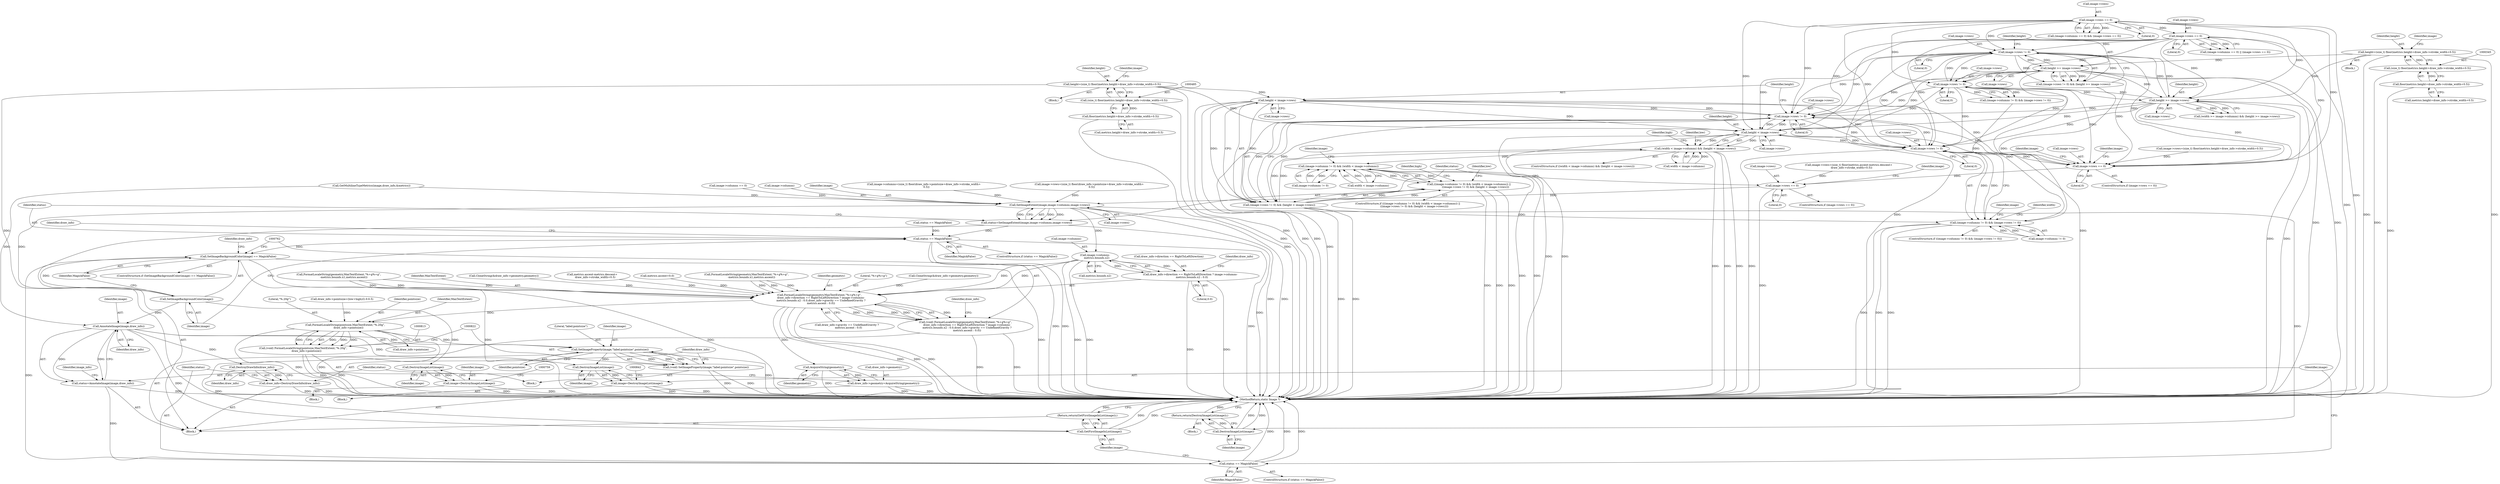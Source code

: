 digraph "0_ImageMagick_0474237508f39c4f783208123431815f1ededb76@pointer" {
"1000556" [label="(Call,height < image->rows)"];
"1000482" [label="(Call,height=(size_t) floor(metrics.height+draw_info->stroke_width+0.5))"];
"1000484" [label="(Call,(size_t) floor(metrics.height+draw_info->stroke_width+0.5))"];
"1000486" [label="(Call,floor(metrics.height+draw_info->stroke_width+0.5))"];
"1000551" [label="(Call,image->rows != 0)"];
"1000224" [label="(Call,image->rows == 0)"];
"1000397" [label="(Call,image->rows != 0)"];
"1000363" [label="(Call,image->rows != 0)"];
"1000402" [label="(Call,height >= image->rows)"];
"1000342" [label="(Call,height=(size_t) floor(metrics.height+draw_info->stroke_width+0.5))"];
"1000344" [label="(Call,(size_t) floor(metrics.height+draw_info->stroke_width+0.5))"];
"1000346" [label="(Call,floor(metrics.height+draw_info->stroke_width+0.5))"];
"1000376" [label="(Call,height >= image->rows)"];
"1000271" [label="(Call,image->rows == 0)"];
"1000516" [label="(Call,height < image->rows)"];
"1000556" [label="(Call,height < image->rows)"];
"1000503" [label="(Call,image->rows != 0)"];
"1000497" [label="(Call,(image->columns != 0) && (image->rows != 0))"];
"1000510" [label="(Call,(width < image->columns) && (height < image->rows))"];
"1000539" [label="(Call,(image->columns != 0) && (width < image->columns))"];
"1000538" [label="(Call,((image->columns != 0) && (width < image->columns)) ||\n                ((image->rows != 0) && (height < image->rows)))"];
"1000550" [label="(Call,(image->rows != 0) && (height < image->rows))"];
"1000662" [label="(Call,image->rows == 0)"];
"1000688" [label="(Call,image->rows == 0)"];
"1000711" [label="(Call,SetImageExtent(image,image->columns,image->rows))"];
"1000709" [label="(Call,status=SetImageExtent(image,image->columns,image->rows))"];
"1000720" [label="(Call,status == MagickFalse)"];
"1000738" [label="(Call,SetImageBackgroundColor(image) == MagickFalse)"];
"1000832" [label="(Call,status == MagickFalse)"];
"1000735" [label="(Call,DestroyImageList(image))"];
"1000734" [label="(Return,return(DestroyImageList(image));)"];
"1000739" [label="(Call,SetImageBackgroundColor(image))"];
"1000755" [label="(Call,DestroyImageList(image))"];
"1000753" [label="(Call,image=DestroyImageList(image))"];
"1000801" [label="(Call,AnnotateImage(image,draw_info))"];
"1000799" [label="(Call,status=AnnotateImage(image,draw_info))"];
"1000823" [label="(Call,SetImageProperty(image,\"label:pointsize\",pointsize))"];
"1000821" [label="(Call,(void) SetImageProperty(image,\"label:pointsize\",pointsize))"];
"1000838" [label="(Call,DestroyImageList(image))"];
"1000836" [label="(Call,image=DestroyImageList(image))"];
"1000845" [label="(Call,GetFirstImageInList(image))"];
"1000844" [label="(Return,return(GetFirstImageInList(image));)"];
"1000829" [label="(Call,DestroyDrawInfo(draw_info))"];
"1000827" [label="(Call,draw_info=DestroyDrawInfo(draw_info))"];
"1000773" [label="(Call,image->columns-\n    metrics.bounds.x2)"];
"1000763" [label="(Call,FormatLocaleString(geometry,MaxTextExtent,\"%+g%+g\",\n    draw_info->direction == RightToLeftDirection ? image->columns-\n    metrics.bounds.x2 : 0.0,draw_info->gravity == UndefinedGravity ?\n    metrics.ascent : 0.0))"];
"1000761" [label="(Call,(void) FormatLocaleString(geometry,MaxTextExtent,\"%+g%+g\",\n    draw_info->direction == RightToLeftDirection ? image->columns-\n    metrics.bounds.x2 : 0.0,draw_info->gravity == UndefinedGravity ?\n    metrics.ascent : 0.0))"];
"1000797" [label="(Call,AcquireString(geometry))"];
"1000793" [label="(Call,draw_info->geometry=AcquireString(geometry))"];
"1000814" [label="(Call,FormatLocaleString(pointsize,MaxTextExtent,\"%.20g\",\n        draw_info->pointsize))"];
"1000812" [label="(Call,(void) FormatLocaleString(pointsize,MaxTextExtent,\"%.20g\",\n        draw_info->pointsize))"];
"1000767" [label="(Call,draw_info->direction == RightToLeftDirection ? image->columns-\n    metrics.bounds.x2 : 0.0)"];
"1000830" [label="(Identifier,draw_info)"];
"1000246" [label="(Call,image->rows=(size_t) floor(metrics.height+draw_info->stroke_width+0.5))"];
"1000739" [label="(Call,SetImageBackgroundColor(image))"];
"1000755" [label="(Call,DestroyImageList(image))"];
"1000517" [label="(Identifier,height)"];
"1000553" [label="(Identifier,image)"];
"1000555" [label="(Literal,0)"];
"1000777" [label="(Call,metrics.bounds.x2)"];
"1000835" [label="(Block,)"];
"1000798" [label="(Identifier,geometry)"];
"1000690" [label="(Identifier,image)"];
"1000802" [label="(Identifier,image)"];
"1000663" [label="(Call,image->rows)"];
"1000367" [label="(Literal,0)"];
"1000692" [label="(Literal,0)"];
"1000509" [label="(ControlStructure,if ((width < image->columns) && (height < image->rows)))"];
"1000799" [label="(Call,status=AnnotateImage(image,draw_info))"];
"1000754" [label="(Identifier,image)"];
"1000832" [label="(Call,status == MagickFalse)"];
"1000767" [label="(Call,draw_info->direction == RightToLeftDirection ? image->columns-\n    metrics.bounds.x2 : 0.0)"];
"1000363" [label="(Call,image->rows != 0)"];
"1000360" [label="(Identifier,image)"];
"1000504" [label="(Call,image->rows)"];
"1000422" [label="(Block,)"];
"1000498" [label="(Call,image->columns != 0)"];
"1000766" [label="(Literal,\"%+g%+g\")"];
"1000570" [label="(Identifier,high)"];
"1000797" [label="(Call,AcquireString(geometry))"];
"1000761" [label="(Call,(void) FormatLocaleString(geometry,MaxTextExtent,\"%+g%+g\",\n    draw_info->direction == RightToLeftDirection ? image->columns-\n    metrics.bounds.x2 : 0.0,draw_info->gravity == UndefinedGravity ?\n    metrics.ascent : 0.0))"];
"1000455" [label="(Call,CloneString(&draw_info->geometry,geometry))"];
"1000511" [label="(Call,width < image->columns)"];
"1000397" [label="(Call,image->rows != 0)"];
"1000224" [label="(Call,image->rows == 0)"];
"1000719" [label="(ControlStructure,if (status == MagickFalse))"];
"1000666" [label="(Literal,0)"];
"1000713" [label="(Call,image->columns)"];
"1000271" [label="(Call,image->rows == 0)"];
"1000793" [label="(Call,draw_info->geometry=AcquireString(geometry))"];
"1000377" [label="(Identifier,height)"];
"1000721" [label="(Identifier,status)"];
"1000744" [label="(Identifier,draw_info)"];
"1000550" [label="(Call,(image->rows != 0) && (height < image->rows))"];
"1000669" [label="(Identifier,image)"];
"1000823" [label="(Call,SetImageProperty(image,\"label:pointsize\",pointsize))"];
"1000576" [label="(Call,draw_info->pointsize=(low+high)/2.0-0.5)"];
"1000483" [label="(Identifier,height)"];
"1000503" [label="(Call,image->rows != 0)"];
"1000712" [label="(Identifier,image)"];
"1000595" [label="(Call,status == MagickFalse)"];
"1000344" [label="(Call,(size_t) floor(metrics.height+draw_info->stroke_width+0.5))"];
"1000342" [label="(Call,height=(size_t) floor(metrics.height+draw_info->stroke_width+0.5))"];
"1000786" [label="(Identifier,draw_info)"];
"1000815" [label="(Identifier,pointsize)"];
"1000402" [label="(Call,height >= image->rows)"];
"1000740" [label="(Identifier,image)"];
"1000396" [label="(Call,(image->rows != 0) && (height >= image->rows))"];
"1000736" [label="(Identifier,image)"];
"1000814" [label="(Call,FormatLocaleString(pointsize,MaxTextExtent,\"%.20g\",\n        draw_info->pointsize))"];
"1000836" [label="(Call,image=DestroyImageList(image))"];
"1000291" [label="(Block,)"];
"1000844" [label="(Return,return(GetFirstImageInList(image));)"];
"1000404" [label="(Call,image->rows)"];
"1000539" [label="(Call,(image->columns != 0) && (width < image->columns))"];
"1000225" [label="(Call,image->rows)"];
"1000484" [label="(Call,(size_t) floor(metrics.height+draw_info->stroke_width+0.5))"];
"1000709" [label="(Call,status=SetImageExtent(image,image->columns,image->rows))"];
"1000801" [label="(Call,AnnotateImage(image,draw_info))"];
"1000482" [label="(Call,height=(size_t) floor(metrics.height+draw_info->stroke_width+0.5))"];
"1000530" [label="(Identifier,high)"];
"1000834" [label="(Identifier,MagickFalse)"];
"1000742" [label="(Block,)"];
"1000645" [label="(Call,image->columns=(size_t) floor(draw_info->pointsize+draw_info->stroke_width+\n      0.5))"];
"1000716" [label="(Call,image->rows)"];
"1000837" [label="(Identifier,image)"];
"1000829" [label="(Call,DestroyDrawInfo(draw_info))"];
"1000522" [label="(Identifier,low)"];
"1000768" [label="(Call,draw_info->direction == RightToLeftDirection)"];
"1000346" [label="(Call,floor(metrics.height+draw_info->stroke_width+0.5))"];
"1000693" [label="(Call,image->rows=(size_t) floor(draw_info->pointsize+draw_info->stroke_width+\n      0.5))"];
"1000810" [label="(Block,)"];
"1000537" [label="(ControlStructure,if (((image->columns != 0) && (width < image->columns)) ||\n                ((image->rows != 0) && (height < image->rows))))"];
"1000725" [label="(Identifier,draw_info)"];
"1000434" [label="(Call,FormatLocaleString(geometry,MaxTextExtent,\"%+g%+g\",\n            -metrics.bounds.x1,metrics.ascent))"];
"1000662" [label="(Call,image->rows == 0)"];
"1000562" [label="(Identifier,low)"];
"1000794" [label="(Call,draw_info->geometry)"];
"1000695" [label="(Identifier,image)"];
"1000821" [label="(Call,(void) SetImageProperty(image,\"label:pointsize\",pointsize))"];
"1000487" [label="(Call,metrics.height+draw_info->stroke_width+0.5)"];
"1000542" [label="(Identifier,image)"];
"1000828" [label="(Identifier,draw_info)"];
"1000773" [label="(Call,image->columns-\n    metrics.bounds.x2)"];
"1000497" [label="(Call,(image->columns != 0) && (image->rows != 0))"];
"1000774" [label="(Call,image->columns)"];
"1000545" [label="(Call,width < image->columns)"];
"1000741" [label="(Identifier,MagickFalse)"];
"1000510" [label="(Call,(width < image->columns) && (height < image->rows))"];
"1000795" [label="(Identifier,draw_info)"];
"1000507" [label="(Literal,0)"];
"1000689" [label="(Call,image->rows)"];
"1000218" [label="(Call,(image->columns == 0) && (image->rows == 0))"];
"1000540" [label="(Call,image->columns != 0)"];
"1000807" [label="(Identifier,image_info)"];
"1000827" [label="(Call,draw_info=DestroyDrawInfo(draw_info))"];
"1000738" [label="(Call,SetImageBackgroundColor(image) == MagickFalse)"];
"1000557" [label="(Identifier,height)"];
"1000589" [label="(Call,GetMultilineTypeMetrics(image,draw_info,&metrics))"];
"1000661" [label="(ControlStructure,if (image->rows == 0))"];
"1000816" [label="(Identifier,MaxTextExtent)"];
"1000825" [label="(Literal,\"label:pointsize\")"];
"1000710" [label="(Identifier,status)"];
"1000347" [label="(Call,metrics.height+draw_info->stroke_width+0.5)"];
"1000723" [label="(Block,)"];
"1000765" [label="(Identifier,MaxTextExtent)"];
"1000640" [label="(Call,image->columns == 0)"];
"1000401" [label="(Literal,0)"];
"1000558" [label="(Call,image->rows)"];
"1000398" [label="(Call,image->rows)"];
"1000315" [label="(Call,CloneString(&draw_info->geometry,geometry))"];
"1000674" [label="(Call,metrics.ascent-metrics.descent+\n       draw_info->stroke_width+0.5)"];
"1000357" [label="(Call,(image->columns != 0) && (image->rows != 0))"];
"1000722" [label="(Identifier,MagickFalse)"];
"1000838" [label="(Call,DestroyImageList(image))"];
"1000756" [label="(Identifier,image)"];
"1000803" [label="(Identifier,draw_info)"];
"1000376" [label="(Call,height >= image->rows)"];
"1000343" [label="(Identifier,height)"];
"1000831" [label="(ControlStructure,if (status == MagickFalse))"];
"1000378" [label="(Call,image->rows)"];
"1000275" [label="(Literal,0)"];
"1000735" [label="(Call,DestroyImageList(image))"];
"1000552" [label="(Call,image->rows)"];
"1000496" [label="(ControlStructure,if ((image->columns != 0) && (image->rows != 0)))"];
"1000538" [label="(Call,((image->columns != 0) && (width < image->columns)) ||\n                ((image->rows != 0) && (height < image->rows)))"];
"1000845" [label="(Call,GetFirstImageInList(image))"];
"1000556" [label="(Call,height < image->rows)"];
"1000205" [label="(Call,metrics.ascent=0.0)"];
"1000486" [label="(Call,floor(metrics.height+draw_info->stroke_width+0.5))"];
"1000687" [label="(ControlStructure,if (image->rows == 0))"];
"1000824" [label="(Identifier,image)"];
"1000847" [label="(MethodReturn,static Image *)"];
"1000720" [label="(Call,status == MagickFalse)"];
"1000512" [label="(Identifier,width)"];
"1000737" [label="(ControlStructure,if (SetImageBackgroundColor(image) == MagickFalse))"];
"1000667" [label="(Call,image->rows=(size_t) floor(metrics.ascent-metrics.descent+\n       draw_info->stroke_width+0.5))"];
"1000826" [label="(Identifier,pointsize)"];
"1000688" [label="(Call,image->rows == 0)"];
"1000833" [label="(Identifier,status)"];
"1000812" [label="(Call,(void) FormatLocaleString(pointsize,MaxTextExtent,\"%.20g\",\n        draw_info->pointsize))"];
"1000800" [label="(Identifier,status)"];
"1000839" [label="(Identifier,image)"];
"1000782" [label="(Literal,0.0)"];
"1000106" [label="(Block,)"];
"1000265" [label="(Call,(image->columns == 0) || (image->rows == 0))"];
"1000294" [label="(Call,FormatLocaleString(geometry,MaxTextExtent,\"%+g%+g\",\n            -metrics.bounds.x1,metrics.ascent))"];
"1000764" [label="(Identifier,geometry)"];
"1000818" [label="(Call,draw_info->pointsize)"];
"1000711" [label="(Call,SetImageExtent(image,image->columns,image->rows))"];
"1000551" [label="(Call,image->rows != 0)"];
"1000228" [label="(Literal,0)"];
"1000846" [label="(Identifier,image)"];
"1000364" [label="(Call,image->rows)"];
"1000763" [label="(Call,FormatLocaleString(geometry,MaxTextExtent,\"%+g%+g\",\n    draw_info->direction == RightToLeftDirection ? image->columns-\n    metrics.bounds.x2 : 0.0,draw_info->gravity == UndefinedGravity ?\n    metrics.ascent : 0.0))"];
"1000500" [label="(Identifier,image)"];
"1000817" [label="(Literal,\"%.20g\")"];
"1000516" [label="(Call,height < image->rows)"];
"1000518" [label="(Call,image->rows)"];
"1000272" [label="(Call,image->rows)"];
"1000783" [label="(Call,draw_info->gravity == UndefinedGravity ?\n    metrics.ascent : 0.0)"];
"1000734" [label="(Return,return(DestroyImageList(image));)"];
"1000753" [label="(Call,image=DestroyImageList(image))"];
"1000403" [label="(Identifier,height)"];
"1000370" [label="(Call,(width >= image->columns) && (height >= image->rows))"];
"1000556" -> "1000550"  [label="AST: "];
"1000556" -> "1000558"  [label="CFG: "];
"1000557" -> "1000556"  [label="AST: "];
"1000558" -> "1000556"  [label="AST: "];
"1000550" -> "1000556"  [label="CFG: "];
"1000556" -> "1000847"  [label="DDG: "];
"1000556" -> "1000847"  [label="DDG: "];
"1000556" -> "1000503"  [label="DDG: "];
"1000556" -> "1000516"  [label="DDG: "];
"1000556" -> "1000551"  [label="DDG: "];
"1000556" -> "1000550"  [label="DDG: "];
"1000556" -> "1000550"  [label="DDG: "];
"1000482" -> "1000556"  [label="DDG: "];
"1000551" -> "1000556"  [label="DDG: "];
"1000556" -> "1000662"  [label="DDG: "];
"1000482" -> "1000422"  [label="AST: "];
"1000482" -> "1000484"  [label="CFG: "];
"1000483" -> "1000482"  [label="AST: "];
"1000484" -> "1000482"  [label="AST: "];
"1000500" -> "1000482"  [label="CFG: "];
"1000482" -> "1000847"  [label="DDG: "];
"1000482" -> "1000847"  [label="DDG: "];
"1000484" -> "1000482"  [label="DDG: "];
"1000482" -> "1000516"  [label="DDG: "];
"1000484" -> "1000486"  [label="CFG: "];
"1000485" -> "1000484"  [label="AST: "];
"1000486" -> "1000484"  [label="AST: "];
"1000484" -> "1000847"  [label="DDG: "];
"1000486" -> "1000484"  [label="DDG: "];
"1000486" -> "1000487"  [label="CFG: "];
"1000487" -> "1000486"  [label="AST: "];
"1000486" -> "1000847"  [label="DDG: "];
"1000551" -> "1000550"  [label="AST: "];
"1000551" -> "1000555"  [label="CFG: "];
"1000552" -> "1000551"  [label="AST: "];
"1000555" -> "1000551"  [label="AST: "];
"1000557" -> "1000551"  [label="CFG: "];
"1000550" -> "1000551"  [label="CFG: "];
"1000551" -> "1000847"  [label="DDG: "];
"1000551" -> "1000503"  [label="DDG: "];
"1000551" -> "1000516"  [label="DDG: "];
"1000551" -> "1000550"  [label="DDG: "];
"1000551" -> "1000550"  [label="DDG: "];
"1000224" -> "1000551"  [label="DDG: "];
"1000397" -> "1000551"  [label="DDG: "];
"1000363" -> "1000551"  [label="DDG: "];
"1000402" -> "1000551"  [label="DDG: "];
"1000516" -> "1000551"  [label="DDG: "];
"1000376" -> "1000551"  [label="DDG: "];
"1000503" -> "1000551"  [label="DDG: "];
"1000271" -> "1000551"  [label="DDG: "];
"1000551" -> "1000662"  [label="DDG: "];
"1000224" -> "1000218"  [label="AST: "];
"1000224" -> "1000228"  [label="CFG: "];
"1000225" -> "1000224"  [label="AST: "];
"1000228" -> "1000224"  [label="AST: "];
"1000218" -> "1000224"  [label="CFG: "];
"1000224" -> "1000847"  [label="DDG: "];
"1000224" -> "1000218"  [label="DDG: "];
"1000224" -> "1000218"  [label="DDG: "];
"1000224" -> "1000271"  [label="DDG: "];
"1000224" -> "1000363"  [label="DDG: "];
"1000224" -> "1000376"  [label="DDG: "];
"1000224" -> "1000397"  [label="DDG: "];
"1000224" -> "1000503"  [label="DDG: "];
"1000224" -> "1000516"  [label="DDG: "];
"1000224" -> "1000662"  [label="DDG: "];
"1000397" -> "1000396"  [label="AST: "];
"1000397" -> "1000401"  [label="CFG: "];
"1000398" -> "1000397"  [label="AST: "];
"1000401" -> "1000397"  [label="AST: "];
"1000403" -> "1000397"  [label="CFG: "];
"1000396" -> "1000397"  [label="CFG: "];
"1000397" -> "1000847"  [label="DDG: "];
"1000397" -> "1000363"  [label="DDG: "];
"1000397" -> "1000376"  [label="DDG: "];
"1000397" -> "1000396"  [label="DDG: "];
"1000397" -> "1000396"  [label="DDG: "];
"1000363" -> "1000397"  [label="DDG: "];
"1000402" -> "1000397"  [label="DDG: "];
"1000376" -> "1000397"  [label="DDG: "];
"1000271" -> "1000397"  [label="DDG: "];
"1000397" -> "1000402"  [label="DDG: "];
"1000397" -> "1000503"  [label="DDG: "];
"1000397" -> "1000516"  [label="DDG: "];
"1000397" -> "1000662"  [label="DDG: "];
"1000363" -> "1000357"  [label="AST: "];
"1000363" -> "1000367"  [label="CFG: "];
"1000364" -> "1000363"  [label="AST: "];
"1000367" -> "1000363"  [label="AST: "];
"1000357" -> "1000363"  [label="CFG: "];
"1000363" -> "1000847"  [label="DDG: "];
"1000363" -> "1000357"  [label="DDG: "];
"1000363" -> "1000357"  [label="DDG: "];
"1000402" -> "1000363"  [label="DDG: "];
"1000376" -> "1000363"  [label="DDG: "];
"1000271" -> "1000363"  [label="DDG: "];
"1000363" -> "1000376"  [label="DDG: "];
"1000363" -> "1000503"  [label="DDG: "];
"1000363" -> "1000516"  [label="DDG: "];
"1000363" -> "1000662"  [label="DDG: "];
"1000402" -> "1000396"  [label="AST: "];
"1000402" -> "1000404"  [label="CFG: "];
"1000403" -> "1000402"  [label="AST: "];
"1000404" -> "1000402"  [label="AST: "];
"1000396" -> "1000402"  [label="CFG: "];
"1000402" -> "1000847"  [label="DDG: "];
"1000402" -> "1000847"  [label="DDG: "];
"1000402" -> "1000376"  [label="DDG: "];
"1000402" -> "1000396"  [label="DDG: "];
"1000402" -> "1000396"  [label="DDG: "];
"1000342" -> "1000402"  [label="DDG: "];
"1000402" -> "1000503"  [label="DDG: "];
"1000402" -> "1000516"  [label="DDG: "];
"1000402" -> "1000662"  [label="DDG: "];
"1000342" -> "1000291"  [label="AST: "];
"1000342" -> "1000344"  [label="CFG: "];
"1000343" -> "1000342"  [label="AST: "];
"1000344" -> "1000342"  [label="AST: "];
"1000360" -> "1000342"  [label="CFG: "];
"1000342" -> "1000847"  [label="DDG: "];
"1000342" -> "1000847"  [label="DDG: "];
"1000344" -> "1000342"  [label="DDG: "];
"1000342" -> "1000376"  [label="DDG: "];
"1000344" -> "1000346"  [label="CFG: "];
"1000345" -> "1000344"  [label="AST: "];
"1000346" -> "1000344"  [label="AST: "];
"1000344" -> "1000847"  [label="DDG: "];
"1000346" -> "1000344"  [label="DDG: "];
"1000346" -> "1000347"  [label="CFG: "];
"1000347" -> "1000346"  [label="AST: "];
"1000346" -> "1000847"  [label="DDG: "];
"1000376" -> "1000370"  [label="AST: "];
"1000376" -> "1000378"  [label="CFG: "];
"1000377" -> "1000376"  [label="AST: "];
"1000378" -> "1000376"  [label="AST: "];
"1000370" -> "1000376"  [label="CFG: "];
"1000376" -> "1000847"  [label="DDG: "];
"1000376" -> "1000847"  [label="DDG: "];
"1000376" -> "1000370"  [label="DDG: "];
"1000376" -> "1000370"  [label="DDG: "];
"1000271" -> "1000376"  [label="DDG: "];
"1000376" -> "1000503"  [label="DDG: "];
"1000376" -> "1000516"  [label="DDG: "];
"1000376" -> "1000662"  [label="DDG: "];
"1000271" -> "1000265"  [label="AST: "];
"1000271" -> "1000275"  [label="CFG: "];
"1000272" -> "1000271"  [label="AST: "];
"1000275" -> "1000271"  [label="AST: "];
"1000265" -> "1000271"  [label="CFG: "];
"1000271" -> "1000847"  [label="DDG: "];
"1000271" -> "1000265"  [label="DDG: "];
"1000271" -> "1000265"  [label="DDG: "];
"1000271" -> "1000503"  [label="DDG: "];
"1000271" -> "1000516"  [label="DDG: "];
"1000271" -> "1000662"  [label="DDG: "];
"1000516" -> "1000510"  [label="AST: "];
"1000516" -> "1000518"  [label="CFG: "];
"1000517" -> "1000516"  [label="AST: "];
"1000518" -> "1000516"  [label="AST: "];
"1000510" -> "1000516"  [label="CFG: "];
"1000516" -> "1000847"  [label="DDG: "];
"1000516" -> "1000847"  [label="DDG: "];
"1000516" -> "1000503"  [label="DDG: "];
"1000516" -> "1000510"  [label="DDG: "];
"1000516" -> "1000510"  [label="DDG: "];
"1000503" -> "1000516"  [label="DDG: "];
"1000516" -> "1000662"  [label="DDG: "];
"1000503" -> "1000497"  [label="AST: "];
"1000503" -> "1000507"  [label="CFG: "];
"1000504" -> "1000503"  [label="AST: "];
"1000507" -> "1000503"  [label="AST: "];
"1000497" -> "1000503"  [label="CFG: "];
"1000503" -> "1000847"  [label="DDG: "];
"1000503" -> "1000497"  [label="DDG: "];
"1000503" -> "1000497"  [label="DDG: "];
"1000503" -> "1000662"  [label="DDG: "];
"1000497" -> "1000496"  [label="AST: "];
"1000497" -> "1000498"  [label="CFG: "];
"1000498" -> "1000497"  [label="AST: "];
"1000512" -> "1000497"  [label="CFG: "];
"1000542" -> "1000497"  [label="CFG: "];
"1000497" -> "1000847"  [label="DDG: "];
"1000497" -> "1000847"  [label="DDG: "];
"1000497" -> "1000847"  [label="DDG: "];
"1000498" -> "1000497"  [label="DDG: "];
"1000498" -> "1000497"  [label="DDG: "];
"1000396" -> "1000497"  [label="DDG: "];
"1000550" -> "1000497"  [label="DDG: "];
"1000357" -> "1000497"  [label="DDG: "];
"1000510" -> "1000509"  [label="AST: "];
"1000510" -> "1000511"  [label="CFG: "];
"1000511" -> "1000510"  [label="AST: "];
"1000522" -> "1000510"  [label="CFG: "];
"1000530" -> "1000510"  [label="CFG: "];
"1000510" -> "1000847"  [label="DDG: "];
"1000510" -> "1000847"  [label="DDG: "];
"1000510" -> "1000847"  [label="DDG: "];
"1000511" -> "1000510"  [label="DDG: "];
"1000511" -> "1000510"  [label="DDG: "];
"1000550" -> "1000510"  [label="DDG: "];
"1000510" -> "1000539"  [label="DDG: "];
"1000510" -> "1000550"  [label="DDG: "];
"1000539" -> "1000538"  [label="AST: "];
"1000539" -> "1000540"  [label="CFG: "];
"1000539" -> "1000545"  [label="CFG: "];
"1000540" -> "1000539"  [label="AST: "];
"1000545" -> "1000539"  [label="AST: "];
"1000553" -> "1000539"  [label="CFG: "];
"1000538" -> "1000539"  [label="CFG: "];
"1000539" -> "1000847"  [label="DDG: "];
"1000539" -> "1000847"  [label="DDG: "];
"1000539" -> "1000538"  [label="DDG: "];
"1000539" -> "1000538"  [label="DDG: "];
"1000540" -> "1000539"  [label="DDG: "];
"1000540" -> "1000539"  [label="DDG: "];
"1000545" -> "1000539"  [label="DDG: "];
"1000545" -> "1000539"  [label="DDG: "];
"1000538" -> "1000537"  [label="AST: "];
"1000538" -> "1000550"  [label="CFG: "];
"1000550" -> "1000538"  [label="AST: "];
"1000562" -> "1000538"  [label="CFG: "];
"1000570" -> "1000538"  [label="CFG: "];
"1000538" -> "1000847"  [label="DDG: "];
"1000538" -> "1000847"  [label="DDG: "];
"1000538" -> "1000847"  [label="DDG: "];
"1000550" -> "1000538"  [label="DDG: "];
"1000550" -> "1000538"  [label="DDG: "];
"1000550" -> "1000847"  [label="DDG: "];
"1000550" -> "1000847"  [label="DDG: "];
"1000662" -> "1000661"  [label="AST: "];
"1000662" -> "1000666"  [label="CFG: "];
"1000663" -> "1000662"  [label="AST: "];
"1000666" -> "1000662"  [label="AST: "];
"1000669" -> "1000662"  [label="CFG: "];
"1000690" -> "1000662"  [label="CFG: "];
"1000246" -> "1000662"  [label="DDG: "];
"1000662" -> "1000688"  [label="DDG: "];
"1000688" -> "1000687"  [label="AST: "];
"1000688" -> "1000692"  [label="CFG: "];
"1000689" -> "1000688"  [label="AST: "];
"1000692" -> "1000688"  [label="AST: "];
"1000695" -> "1000688"  [label="CFG: "];
"1000710" -> "1000688"  [label="CFG: "];
"1000688" -> "1000847"  [label="DDG: "];
"1000667" -> "1000688"  [label="DDG: "];
"1000688" -> "1000711"  [label="DDG: "];
"1000711" -> "1000709"  [label="AST: "];
"1000711" -> "1000716"  [label="CFG: "];
"1000712" -> "1000711"  [label="AST: "];
"1000713" -> "1000711"  [label="AST: "];
"1000716" -> "1000711"  [label="AST: "];
"1000709" -> "1000711"  [label="CFG: "];
"1000711" -> "1000847"  [label="DDG: "];
"1000711" -> "1000847"  [label="DDG: "];
"1000711" -> "1000709"  [label="DDG: "];
"1000711" -> "1000709"  [label="DDG: "];
"1000711" -> "1000709"  [label="DDG: "];
"1000589" -> "1000711"  [label="DDG: "];
"1000640" -> "1000711"  [label="DDG: "];
"1000645" -> "1000711"  [label="DDG: "];
"1000693" -> "1000711"  [label="DDG: "];
"1000711" -> "1000735"  [label="DDG: "];
"1000711" -> "1000739"  [label="DDG: "];
"1000711" -> "1000773"  [label="DDG: "];
"1000709" -> "1000106"  [label="AST: "];
"1000710" -> "1000709"  [label="AST: "];
"1000721" -> "1000709"  [label="CFG: "];
"1000709" -> "1000847"  [label="DDG: "];
"1000709" -> "1000720"  [label="DDG: "];
"1000720" -> "1000719"  [label="AST: "];
"1000720" -> "1000722"  [label="CFG: "];
"1000721" -> "1000720"  [label="AST: "];
"1000722" -> "1000720"  [label="AST: "];
"1000725" -> "1000720"  [label="CFG: "];
"1000740" -> "1000720"  [label="CFG: "];
"1000720" -> "1000847"  [label="DDG: "];
"1000720" -> "1000847"  [label="DDG: "];
"1000720" -> "1000847"  [label="DDG: "];
"1000595" -> "1000720"  [label="DDG: "];
"1000720" -> "1000738"  [label="DDG: "];
"1000738" -> "1000737"  [label="AST: "];
"1000738" -> "1000741"  [label="CFG: "];
"1000739" -> "1000738"  [label="AST: "];
"1000741" -> "1000738"  [label="AST: "];
"1000744" -> "1000738"  [label="CFG: "];
"1000762" -> "1000738"  [label="CFG: "];
"1000738" -> "1000847"  [label="DDG: "];
"1000738" -> "1000847"  [label="DDG: "];
"1000738" -> "1000847"  [label="DDG: "];
"1000739" -> "1000738"  [label="DDG: "];
"1000738" -> "1000832"  [label="DDG: "];
"1000832" -> "1000831"  [label="AST: "];
"1000832" -> "1000834"  [label="CFG: "];
"1000833" -> "1000832"  [label="AST: "];
"1000834" -> "1000832"  [label="AST: "];
"1000837" -> "1000832"  [label="CFG: "];
"1000846" -> "1000832"  [label="CFG: "];
"1000832" -> "1000847"  [label="DDG: "];
"1000832" -> "1000847"  [label="DDG: "];
"1000832" -> "1000847"  [label="DDG: "];
"1000799" -> "1000832"  [label="DDG: "];
"1000735" -> "1000734"  [label="AST: "];
"1000735" -> "1000736"  [label="CFG: "];
"1000736" -> "1000735"  [label="AST: "];
"1000734" -> "1000735"  [label="CFG: "];
"1000735" -> "1000847"  [label="DDG: "];
"1000735" -> "1000847"  [label="DDG: "];
"1000735" -> "1000734"  [label="DDG: "];
"1000734" -> "1000723"  [label="AST: "];
"1000847" -> "1000734"  [label="CFG: "];
"1000734" -> "1000847"  [label="DDG: "];
"1000739" -> "1000740"  [label="CFG: "];
"1000740" -> "1000739"  [label="AST: "];
"1000741" -> "1000739"  [label="CFG: "];
"1000739" -> "1000755"  [label="DDG: "];
"1000739" -> "1000801"  [label="DDG: "];
"1000755" -> "1000753"  [label="AST: "];
"1000755" -> "1000756"  [label="CFG: "];
"1000756" -> "1000755"  [label="AST: "];
"1000753" -> "1000755"  [label="CFG: "];
"1000755" -> "1000753"  [label="DDG: "];
"1000753" -> "1000742"  [label="AST: "];
"1000754" -> "1000753"  [label="AST: "];
"1000759" -> "1000753"  [label="CFG: "];
"1000753" -> "1000847"  [label="DDG: "];
"1000753" -> "1000847"  [label="DDG: "];
"1000801" -> "1000799"  [label="AST: "];
"1000801" -> "1000803"  [label="CFG: "];
"1000802" -> "1000801"  [label="AST: "];
"1000803" -> "1000801"  [label="AST: "];
"1000799" -> "1000801"  [label="CFG: "];
"1000801" -> "1000799"  [label="DDG: "];
"1000801" -> "1000799"  [label="DDG: "];
"1000589" -> "1000801"  [label="DDG: "];
"1000801" -> "1000823"  [label="DDG: "];
"1000801" -> "1000829"  [label="DDG: "];
"1000801" -> "1000838"  [label="DDG: "];
"1000801" -> "1000845"  [label="DDG: "];
"1000799" -> "1000106"  [label="AST: "];
"1000800" -> "1000799"  [label="AST: "];
"1000807" -> "1000799"  [label="CFG: "];
"1000799" -> "1000847"  [label="DDG: "];
"1000823" -> "1000821"  [label="AST: "];
"1000823" -> "1000826"  [label="CFG: "];
"1000824" -> "1000823"  [label="AST: "];
"1000825" -> "1000823"  [label="AST: "];
"1000826" -> "1000823"  [label="AST: "];
"1000821" -> "1000823"  [label="CFG: "];
"1000823" -> "1000847"  [label="DDG: "];
"1000823" -> "1000821"  [label="DDG: "];
"1000823" -> "1000821"  [label="DDG: "];
"1000823" -> "1000821"  [label="DDG: "];
"1000814" -> "1000823"  [label="DDG: "];
"1000823" -> "1000838"  [label="DDG: "];
"1000823" -> "1000845"  [label="DDG: "];
"1000821" -> "1000810"  [label="AST: "];
"1000822" -> "1000821"  [label="AST: "];
"1000828" -> "1000821"  [label="CFG: "];
"1000821" -> "1000847"  [label="DDG: "];
"1000821" -> "1000847"  [label="DDG: "];
"1000838" -> "1000836"  [label="AST: "];
"1000838" -> "1000839"  [label="CFG: "];
"1000839" -> "1000838"  [label="AST: "];
"1000836" -> "1000838"  [label="CFG: "];
"1000838" -> "1000836"  [label="DDG: "];
"1000836" -> "1000835"  [label="AST: "];
"1000837" -> "1000836"  [label="AST: "];
"1000842" -> "1000836"  [label="CFG: "];
"1000836" -> "1000847"  [label="DDG: "];
"1000836" -> "1000847"  [label="DDG: "];
"1000845" -> "1000844"  [label="AST: "];
"1000845" -> "1000846"  [label="CFG: "];
"1000846" -> "1000845"  [label="AST: "];
"1000844" -> "1000845"  [label="CFG: "];
"1000845" -> "1000847"  [label="DDG: "];
"1000845" -> "1000847"  [label="DDG: "];
"1000845" -> "1000844"  [label="DDG: "];
"1000844" -> "1000106"  [label="AST: "];
"1000847" -> "1000844"  [label="CFG: "];
"1000844" -> "1000847"  [label="DDG: "];
"1000829" -> "1000827"  [label="AST: "];
"1000829" -> "1000830"  [label="CFG: "];
"1000830" -> "1000829"  [label="AST: "];
"1000827" -> "1000829"  [label="CFG: "];
"1000829" -> "1000827"  [label="DDG: "];
"1000827" -> "1000106"  [label="AST: "];
"1000828" -> "1000827"  [label="AST: "];
"1000833" -> "1000827"  [label="CFG: "];
"1000827" -> "1000847"  [label="DDG: "];
"1000827" -> "1000847"  [label="DDG: "];
"1000773" -> "1000767"  [label="AST: "];
"1000773" -> "1000777"  [label="CFG: "];
"1000774" -> "1000773"  [label="AST: "];
"1000777" -> "1000773"  [label="AST: "];
"1000767" -> "1000773"  [label="CFG: "];
"1000773" -> "1000847"  [label="DDG: "];
"1000773" -> "1000847"  [label="DDG: "];
"1000773" -> "1000763"  [label="DDG: "];
"1000773" -> "1000763"  [label="DDG: "];
"1000773" -> "1000767"  [label="DDG: "];
"1000773" -> "1000767"  [label="DDG: "];
"1000763" -> "1000761"  [label="AST: "];
"1000763" -> "1000783"  [label="CFG: "];
"1000764" -> "1000763"  [label="AST: "];
"1000765" -> "1000763"  [label="AST: "];
"1000766" -> "1000763"  [label="AST: "];
"1000767" -> "1000763"  [label="AST: "];
"1000783" -> "1000763"  [label="AST: "];
"1000761" -> "1000763"  [label="CFG: "];
"1000763" -> "1000847"  [label="DDG: "];
"1000763" -> "1000847"  [label="DDG: "];
"1000763" -> "1000847"  [label="DDG: "];
"1000763" -> "1000761"  [label="DDG: "];
"1000763" -> "1000761"  [label="DDG: "];
"1000763" -> "1000761"  [label="DDG: "];
"1000763" -> "1000761"  [label="DDG: "];
"1000763" -> "1000761"  [label="DDG: "];
"1000455" -> "1000763"  [label="DDG: "];
"1000315" -> "1000763"  [label="DDG: "];
"1000294" -> "1000763"  [label="DDG: "];
"1000294" -> "1000763"  [label="DDG: "];
"1000294" -> "1000763"  [label="DDG: "];
"1000434" -> "1000763"  [label="DDG: "];
"1000434" -> "1000763"  [label="DDG: "];
"1000434" -> "1000763"  [label="DDG: "];
"1000205" -> "1000763"  [label="DDG: "];
"1000674" -> "1000763"  [label="DDG: "];
"1000763" -> "1000797"  [label="DDG: "];
"1000763" -> "1000814"  [label="DDG: "];
"1000761" -> "1000106"  [label="AST: "];
"1000762" -> "1000761"  [label="AST: "];
"1000795" -> "1000761"  [label="CFG: "];
"1000761" -> "1000847"  [label="DDG: "];
"1000761" -> "1000847"  [label="DDG: "];
"1000797" -> "1000793"  [label="AST: "];
"1000797" -> "1000798"  [label="CFG: "];
"1000798" -> "1000797"  [label="AST: "];
"1000793" -> "1000797"  [label="CFG: "];
"1000797" -> "1000847"  [label="DDG: "];
"1000797" -> "1000793"  [label="DDG: "];
"1000793" -> "1000106"  [label="AST: "];
"1000794" -> "1000793"  [label="AST: "];
"1000800" -> "1000793"  [label="CFG: "];
"1000793" -> "1000847"  [label="DDG: "];
"1000793" -> "1000847"  [label="DDG: "];
"1000814" -> "1000812"  [label="AST: "];
"1000814" -> "1000818"  [label="CFG: "];
"1000815" -> "1000814"  [label="AST: "];
"1000816" -> "1000814"  [label="AST: "];
"1000817" -> "1000814"  [label="AST: "];
"1000818" -> "1000814"  [label="AST: "];
"1000812" -> "1000814"  [label="CFG: "];
"1000814" -> "1000847"  [label="DDG: "];
"1000814" -> "1000847"  [label="DDG: "];
"1000814" -> "1000812"  [label="DDG: "];
"1000814" -> "1000812"  [label="DDG: "];
"1000814" -> "1000812"  [label="DDG: "];
"1000814" -> "1000812"  [label="DDG: "];
"1000576" -> "1000814"  [label="DDG: "];
"1000812" -> "1000810"  [label="AST: "];
"1000813" -> "1000812"  [label="AST: "];
"1000822" -> "1000812"  [label="CFG: "];
"1000812" -> "1000847"  [label="DDG: "];
"1000812" -> "1000847"  [label="DDG: "];
"1000767" -> "1000782"  [label="CFG: "];
"1000768" -> "1000767"  [label="AST: "];
"1000782" -> "1000767"  [label="AST: "];
"1000786" -> "1000767"  [label="CFG: "];
"1000767" -> "1000847"  [label="DDG: "];
"1000767" -> "1000847"  [label="DDG: "];
}
